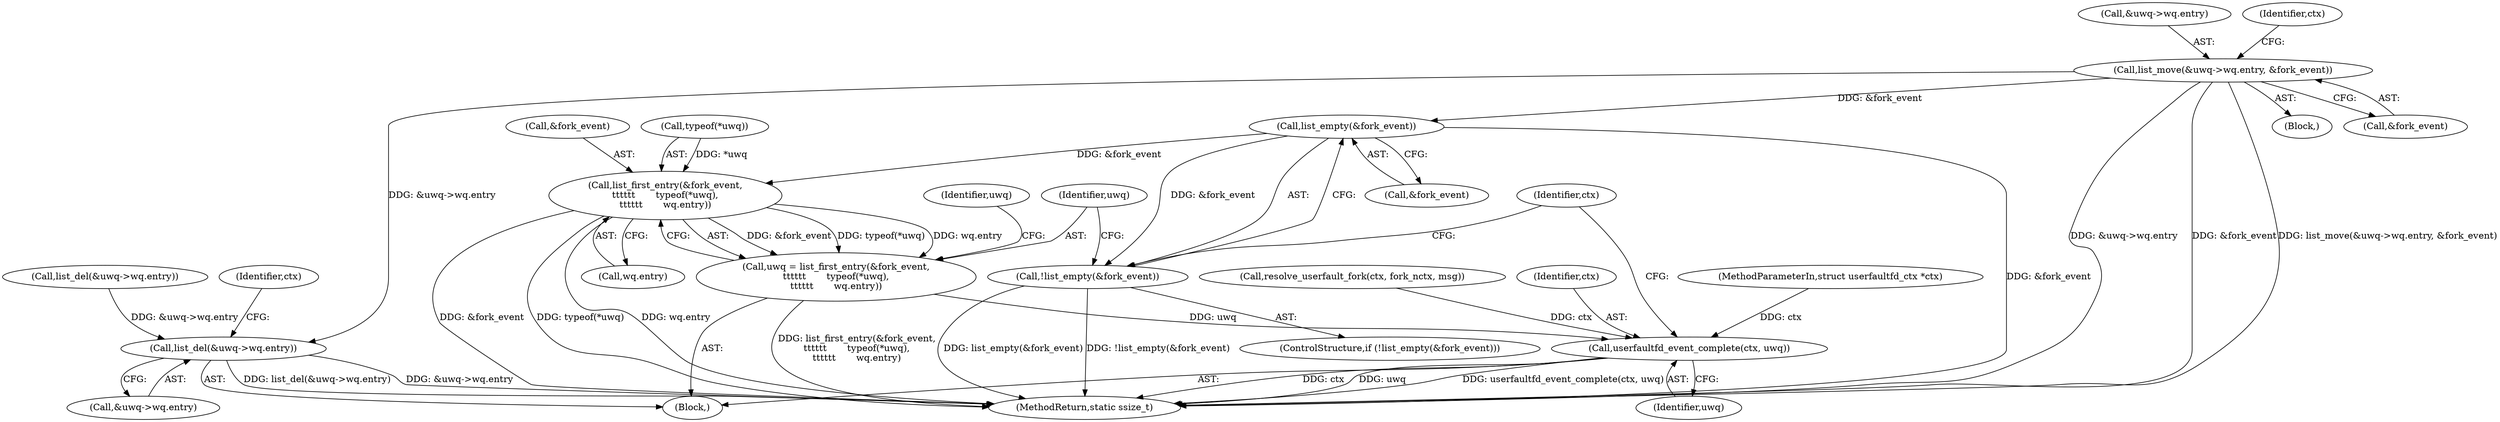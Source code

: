 digraph "0_linux_384632e67e0829deb8015ee6ad916b180049d252@API" {
"1000247" [label="(Call,list_move(&uwq->wq.entry, &fork_event))"];
"1000365" [label="(Call,list_empty(&fork_event))"];
"1000364" [label="(Call,!list_empty(&fork_event))"];
"1000371" [label="(Call,list_first_entry(&fork_event,\n\t\t\t\t\t\t       typeof(*uwq),\n\t\t\t\t\t\t       wq.entry))"];
"1000369" [label="(Call,uwq = list_first_entry(&fork_event,\n\t\t\t\t\t\t       typeof(*uwq),\n\t\t\t\t\t\t       wq.entry))"];
"1000396" [label="(Call,userfaultfd_event_complete(ctx, uwq))"];
"1000380" [label="(Call,list_del(&uwq->wq.entry))"];
"1000348" [label="(Call,resolve_userfault_fork(ctx, fork_nctx, msg))"];
"1000370" [label="(Identifier,uwq)"];
"1000374" [label="(Call,typeof(*uwq))"];
"1000247" [label="(Call,list_move(&uwq->wq.entry, &fork_event))"];
"1000371" [label="(Call,list_first_entry(&fork_event,\n\t\t\t\t\t\t       typeof(*uwq),\n\t\t\t\t\t\t       wq.entry))"];
"1000398" [label="(Identifier,uwq)"];
"1000372" [label="(Call,&fork_event)"];
"1000381" [label="(Call,&uwq->wq.entry)"];
"1000380" [label="(Call,list_del(&uwq->wq.entry))"];
"1000248" [label="(Call,&uwq->wq.entry)"];
"1000390" [label="(Identifier,ctx)"];
"1000364" [label="(Call,!list_empty(&fork_event))"];
"1000396" [label="(Call,userfaultfd_event_complete(ctx, uwq))"];
"1000377" [label="(Call,wq.entry)"];
"1000397" [label="(Identifier,ctx)"];
"1000106" [label="(MethodParameterIn,struct userfaultfd_ctx *ctx)"];
"1000365" [label="(Call,list_empty(&fork_event))"];
"1000368" [label="(Block,)"];
"1000408" [label="(MethodReturn,static ssize_t)"];
"1000260" [label="(Identifier,ctx)"];
"1000231" [label="(Block,)"];
"1000158" [label="(Call,list_del(&uwq->wq.entry))"];
"1000363" [label="(ControlStructure,if (!list_empty(&fork_event)))"];
"1000403" [label="(Identifier,ctx)"];
"1000384" [label="(Identifier,uwq)"];
"1000366" [label="(Call,&fork_event)"];
"1000369" [label="(Call,uwq = list_first_entry(&fork_event,\n\t\t\t\t\t\t       typeof(*uwq),\n\t\t\t\t\t\t       wq.entry))"];
"1000254" [label="(Call,&fork_event)"];
"1000247" -> "1000231"  [label="AST: "];
"1000247" -> "1000254"  [label="CFG: "];
"1000248" -> "1000247"  [label="AST: "];
"1000254" -> "1000247"  [label="AST: "];
"1000260" -> "1000247"  [label="CFG: "];
"1000247" -> "1000408"  [label="DDG: &uwq->wq.entry"];
"1000247" -> "1000408"  [label="DDG: &fork_event"];
"1000247" -> "1000408"  [label="DDG: list_move(&uwq->wq.entry, &fork_event)"];
"1000247" -> "1000365"  [label="DDG: &fork_event"];
"1000247" -> "1000380"  [label="DDG: &uwq->wq.entry"];
"1000365" -> "1000364"  [label="AST: "];
"1000365" -> "1000366"  [label="CFG: "];
"1000366" -> "1000365"  [label="AST: "];
"1000364" -> "1000365"  [label="CFG: "];
"1000365" -> "1000408"  [label="DDG: &fork_event"];
"1000365" -> "1000364"  [label="DDG: &fork_event"];
"1000365" -> "1000371"  [label="DDG: &fork_event"];
"1000364" -> "1000363"  [label="AST: "];
"1000370" -> "1000364"  [label="CFG: "];
"1000403" -> "1000364"  [label="CFG: "];
"1000364" -> "1000408"  [label="DDG: !list_empty(&fork_event)"];
"1000364" -> "1000408"  [label="DDG: list_empty(&fork_event)"];
"1000371" -> "1000369"  [label="AST: "];
"1000371" -> "1000377"  [label="CFG: "];
"1000372" -> "1000371"  [label="AST: "];
"1000374" -> "1000371"  [label="AST: "];
"1000377" -> "1000371"  [label="AST: "];
"1000369" -> "1000371"  [label="CFG: "];
"1000371" -> "1000408"  [label="DDG: wq.entry"];
"1000371" -> "1000408"  [label="DDG: &fork_event"];
"1000371" -> "1000408"  [label="DDG: typeof(*uwq)"];
"1000371" -> "1000369"  [label="DDG: &fork_event"];
"1000371" -> "1000369"  [label="DDG: typeof(*uwq)"];
"1000371" -> "1000369"  [label="DDG: wq.entry"];
"1000374" -> "1000371"  [label="DDG: *uwq"];
"1000369" -> "1000368"  [label="AST: "];
"1000370" -> "1000369"  [label="AST: "];
"1000384" -> "1000369"  [label="CFG: "];
"1000369" -> "1000408"  [label="DDG: list_first_entry(&fork_event,\n\t\t\t\t\t\t       typeof(*uwq),\n\t\t\t\t\t\t       wq.entry)"];
"1000369" -> "1000396"  [label="DDG: uwq"];
"1000396" -> "1000368"  [label="AST: "];
"1000396" -> "1000398"  [label="CFG: "];
"1000397" -> "1000396"  [label="AST: "];
"1000398" -> "1000396"  [label="AST: "];
"1000403" -> "1000396"  [label="CFG: "];
"1000396" -> "1000408"  [label="DDG: userfaultfd_event_complete(ctx, uwq)"];
"1000396" -> "1000408"  [label="DDG: ctx"];
"1000396" -> "1000408"  [label="DDG: uwq"];
"1000348" -> "1000396"  [label="DDG: ctx"];
"1000106" -> "1000396"  [label="DDG: ctx"];
"1000380" -> "1000368"  [label="AST: "];
"1000380" -> "1000381"  [label="CFG: "];
"1000381" -> "1000380"  [label="AST: "];
"1000390" -> "1000380"  [label="CFG: "];
"1000380" -> "1000408"  [label="DDG: list_del(&uwq->wq.entry)"];
"1000380" -> "1000408"  [label="DDG: &uwq->wq.entry"];
"1000158" -> "1000380"  [label="DDG: &uwq->wq.entry"];
}
